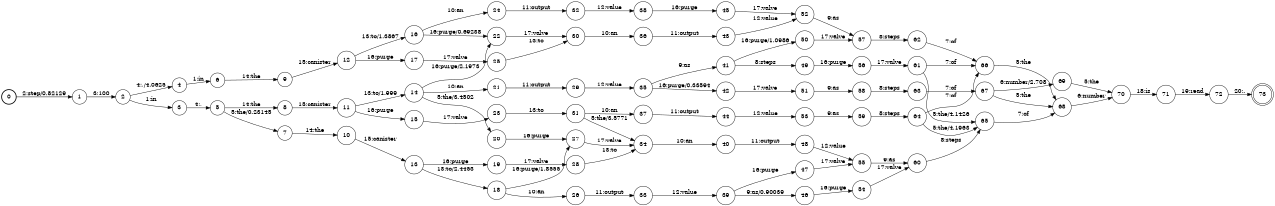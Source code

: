 digraph FST {
rankdir = LR;
size = "8.5,11";
label = "";
center = 1;
orientation = Portrait;
ranksep = "0.4";
nodesep = "0.25";
0 [label = "0", shape = circle, style = bold, fontsize = 14]
	0 -> 1 [label = "2:step/0.82129", fontsize = 14];
1 [label = "1", shape = circle, style = solid, fontsize = 14]
	1 -> 2 [label = "3:100", fontsize = 14];
2 [label = "2", shape = circle, style = solid, fontsize = 14]
	2 -> 3 [label = "1:in", fontsize = 14];
	2 -> 4 [label = "4:,/4.0625", fontsize = 14];
3 [label = "3", shape = circle, style = solid, fontsize = 14]
	3 -> 5 [label = "4:,", fontsize = 14];
4 [label = "4", shape = circle, style = solid, fontsize = 14]
	4 -> 6 [label = "1:in", fontsize = 14];
5 [label = "5", shape = circle, style = solid, fontsize = 14]
	5 -> 7 [label = "5:the/0.23145", fontsize = 14];
	5 -> 8 [label = "14:the", fontsize = 14];
6 [label = "6", shape = circle, style = solid, fontsize = 14]
	6 -> 9 [label = "14:the", fontsize = 14];
7 [label = "7", shape = circle, style = solid, fontsize = 14]
	7 -> 10 [label = "14:the", fontsize = 14];
8 [label = "8", shape = circle, style = solid, fontsize = 14]
	8 -> 11 [label = "15:canister", fontsize = 14];
9 [label = "9", shape = circle, style = solid, fontsize = 14]
	9 -> 12 [label = "15:canister", fontsize = 14];
10 [label = "10", shape = circle, style = solid, fontsize = 14]
	10 -> 13 [label = "15:canister", fontsize = 14];
11 [label = "11", shape = circle, style = solid, fontsize = 14]
	11 -> 14 [label = "13:to/1.999", fontsize = 14];
	11 -> 15 [label = "16:purge", fontsize = 14];
12 [label = "12", shape = circle, style = solid, fontsize = 14]
	12 -> 16 [label = "13:to/1.3867", fontsize = 14];
	12 -> 17 [label = "16:purge", fontsize = 14];
13 [label = "13", shape = circle, style = solid, fontsize = 14]
	13 -> 18 [label = "13:to/2.4453", fontsize = 14];
	13 -> 19 [label = "16:purge", fontsize = 14];
14 [label = "14", shape = circle, style = solid, fontsize = 14]
	14 -> 21 [label = "10:an", fontsize = 14];
	14 -> 20 [label = "5:the/3.4502", fontsize = 14];
	14 -> 22 [label = "16:purge/2.1973", fontsize = 14];
15 [label = "15", shape = circle, style = solid, fontsize = 14]
	15 -> 23 [label = "17:valve", fontsize = 14];
16 [label = "16", shape = circle, style = solid, fontsize = 14]
	16 -> 24 [label = "10:an", fontsize = 14];
	16 -> 22 [label = "16:purge/0.69238", fontsize = 14];
17 [label = "17", shape = circle, style = solid, fontsize = 14]
	17 -> 25 [label = "17:valve", fontsize = 14];
18 [label = "18", shape = circle, style = solid, fontsize = 14]
	18 -> 26 [label = "10:an", fontsize = 14];
	18 -> 27 [label = "16:purge/1.8555", fontsize = 14];
19 [label = "19", shape = circle, style = solid, fontsize = 14]
	19 -> 28 [label = "17:valve", fontsize = 14];
20 [label = "20", shape = circle, style = solid, fontsize = 14]
	20 -> 27 [label = "16:purge", fontsize = 14];
21 [label = "21", shape = circle, style = solid, fontsize = 14]
	21 -> 29 [label = "11:output", fontsize = 14];
22 [label = "22", shape = circle, style = solid, fontsize = 14]
	22 -> 30 [label = "17:valve", fontsize = 14];
23 [label = "23", shape = circle, style = solid, fontsize = 14]
	23 -> 31 [label = "13:to", fontsize = 14];
24 [label = "24", shape = circle, style = solid, fontsize = 14]
	24 -> 32 [label = "11:output", fontsize = 14];
25 [label = "25", shape = circle, style = solid, fontsize = 14]
	25 -> 30 [label = "13:to", fontsize = 14];
26 [label = "26", shape = circle, style = solid, fontsize = 14]
	26 -> 33 [label = "11:output", fontsize = 14];
27 [label = "27", shape = circle, style = solid, fontsize = 14]
	27 -> 34 [label = "17:valve", fontsize = 14];
28 [label = "28", shape = circle, style = solid, fontsize = 14]
	28 -> 34 [label = "13:to", fontsize = 14];
29 [label = "29", shape = circle, style = solid, fontsize = 14]
	29 -> 35 [label = "12:value", fontsize = 14];
30 [label = "30", shape = circle, style = solid, fontsize = 14]
	30 -> 36 [label = "10:an", fontsize = 14];
31 [label = "31", shape = circle, style = solid, fontsize = 14]
	31 -> 37 [label = "10:an", fontsize = 14];
	31 -> 34 [label = "5:the/3.5771", fontsize = 14];
32 [label = "32", shape = circle, style = solid, fontsize = 14]
	32 -> 38 [label = "12:value", fontsize = 14];
33 [label = "33", shape = circle, style = solid, fontsize = 14]
	33 -> 39 [label = "12:value", fontsize = 14];
34 [label = "34", shape = circle, style = solid, fontsize = 14]
	34 -> 40 [label = "10:an", fontsize = 14];
35 [label = "35", shape = circle, style = solid, fontsize = 14]
	35 -> 41 [label = "9:as", fontsize = 14];
	35 -> 42 [label = "16:purge/0.33594", fontsize = 14];
36 [label = "36", shape = circle, style = solid, fontsize = 14]
	36 -> 43 [label = "11:output", fontsize = 14];
37 [label = "37", shape = circle, style = solid, fontsize = 14]
	37 -> 44 [label = "11:output", fontsize = 14];
38 [label = "38", shape = circle, style = solid, fontsize = 14]
	38 -> 45 [label = "16:purge", fontsize = 14];
39 [label = "39", shape = circle, style = solid, fontsize = 14]
	39 -> 46 [label = "9:as/0.90039", fontsize = 14];
	39 -> 47 [label = "16:purge", fontsize = 14];
40 [label = "40", shape = circle, style = solid, fontsize = 14]
	40 -> 48 [label = "11:output", fontsize = 14];
41 [label = "41", shape = circle, style = solid, fontsize = 14]
	41 -> 49 [label = "8:steps", fontsize = 14];
	41 -> 50 [label = "16:purge/1.0986", fontsize = 14];
42 [label = "42", shape = circle, style = solid, fontsize = 14]
	42 -> 51 [label = "17:valve", fontsize = 14];
43 [label = "43", shape = circle, style = solid, fontsize = 14]
	43 -> 52 [label = "12:value", fontsize = 14];
44 [label = "44", shape = circle, style = solid, fontsize = 14]
	44 -> 53 [label = "12:value", fontsize = 14];
45 [label = "45", shape = circle, style = solid, fontsize = 14]
	45 -> 52 [label = "17:valve", fontsize = 14];
46 [label = "46", shape = circle, style = solid, fontsize = 14]
	46 -> 54 [label = "16:purge", fontsize = 14];
47 [label = "47", shape = circle, style = solid, fontsize = 14]
	47 -> 55 [label = "17:valve", fontsize = 14];
48 [label = "48", shape = circle, style = solid, fontsize = 14]
	48 -> 55 [label = "12:value", fontsize = 14];
49 [label = "49", shape = circle, style = solid, fontsize = 14]
	49 -> 56 [label = "16:purge", fontsize = 14];
50 [label = "50", shape = circle, style = solid, fontsize = 14]
	50 -> 57 [label = "17:valve", fontsize = 14];
51 [label = "51", shape = circle, style = solid, fontsize = 14]
	51 -> 58 [label = "9:as", fontsize = 14];
52 [label = "52", shape = circle, style = solid, fontsize = 14]
	52 -> 57 [label = "9:as", fontsize = 14];
53 [label = "53", shape = circle, style = solid, fontsize = 14]
	53 -> 59 [label = "9:as", fontsize = 14];
54 [label = "54", shape = circle, style = solid, fontsize = 14]
	54 -> 60 [label = "17:valve", fontsize = 14];
55 [label = "55", shape = circle, style = solid, fontsize = 14]
	55 -> 60 [label = "9:as", fontsize = 14];
56 [label = "56", shape = circle, style = solid, fontsize = 14]
	56 -> 61 [label = "17:valve", fontsize = 14];
57 [label = "57", shape = circle, style = solid, fontsize = 14]
	57 -> 62 [label = "8:steps", fontsize = 14];
58 [label = "58", shape = circle, style = solid, fontsize = 14]
	58 -> 63 [label = "8:steps", fontsize = 14];
59 [label = "59", shape = circle, style = solid, fontsize = 14]
	59 -> 64 [label = "8:steps", fontsize = 14];
60 [label = "60", shape = circle, style = solid, fontsize = 14]
	60 -> 65 [label = "8:steps", fontsize = 14];
61 [label = "61", shape = circle, style = solid, fontsize = 14]
	61 -> 66 [label = "7:of", fontsize = 14];
	61 -> 65 [label = "5:the/4.1426", fontsize = 14];
62 [label = "62", shape = circle, style = solid, fontsize = 14]
	62 -> 66 [label = "7:of", fontsize = 14];
63 [label = "63", shape = circle, style = solid, fontsize = 14]
	63 -> 67 [label = "7:of", fontsize = 14];
64 [label = "64", shape = circle, style = solid, fontsize = 14]
	64 -> 66 [label = "7:of", fontsize = 14];
	64 -> 65 [label = "5:the/4.1963", fontsize = 14];
65 [label = "65", shape = circle, style = solid, fontsize = 14]
	65 -> 68 [label = "7:of", fontsize = 14];
66 [label = "66", shape = circle, style = solid, fontsize = 14]
	66 -> 68 [label = "5:the", fontsize = 14];
67 [label = "67", shape = circle, style = solid, fontsize = 14]
	67 -> 69 [label = "6:number/2.708", fontsize = 14];
	67 -> 68 [label = "5:the", fontsize = 14];
68 [label = "68", shape = circle, style = solid, fontsize = 14]
	68 -> 70 [label = "6:number", fontsize = 14];
69 [label = "69", shape = circle, style = solid, fontsize = 14]
	69 -> 70 [label = "5:the", fontsize = 14];
70 [label = "70", shape = circle, style = solid, fontsize = 14]
	70 -> 71 [label = "18:is", fontsize = 14];
71 [label = "71", shape = circle, style = solid, fontsize = 14]
	71 -> 72 [label = "19:read", fontsize = 14];
72 [label = "72", shape = circle, style = solid, fontsize = 14]
	72 -> 73 [label = "20:.", fontsize = 14];
73 [label = "73", shape = doublecircle, style = solid, fontsize = 14]
}
